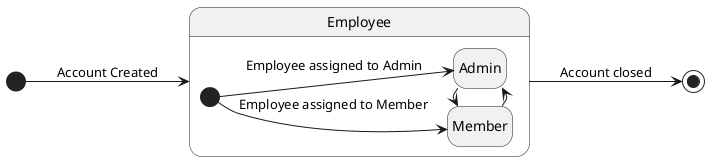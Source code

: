 @startuml employee_statechart_diagram
left to right direction
hide empty description

[*] --> Employee : Account Created

state Employee {
    [*] --> Member : Employee assigned to Member
    [*] --> Admin : Employee assigned to Admin
}

Member -left-> Admin
Admin -right-> Member 



Employee --> [*] : Account closed





@enduml